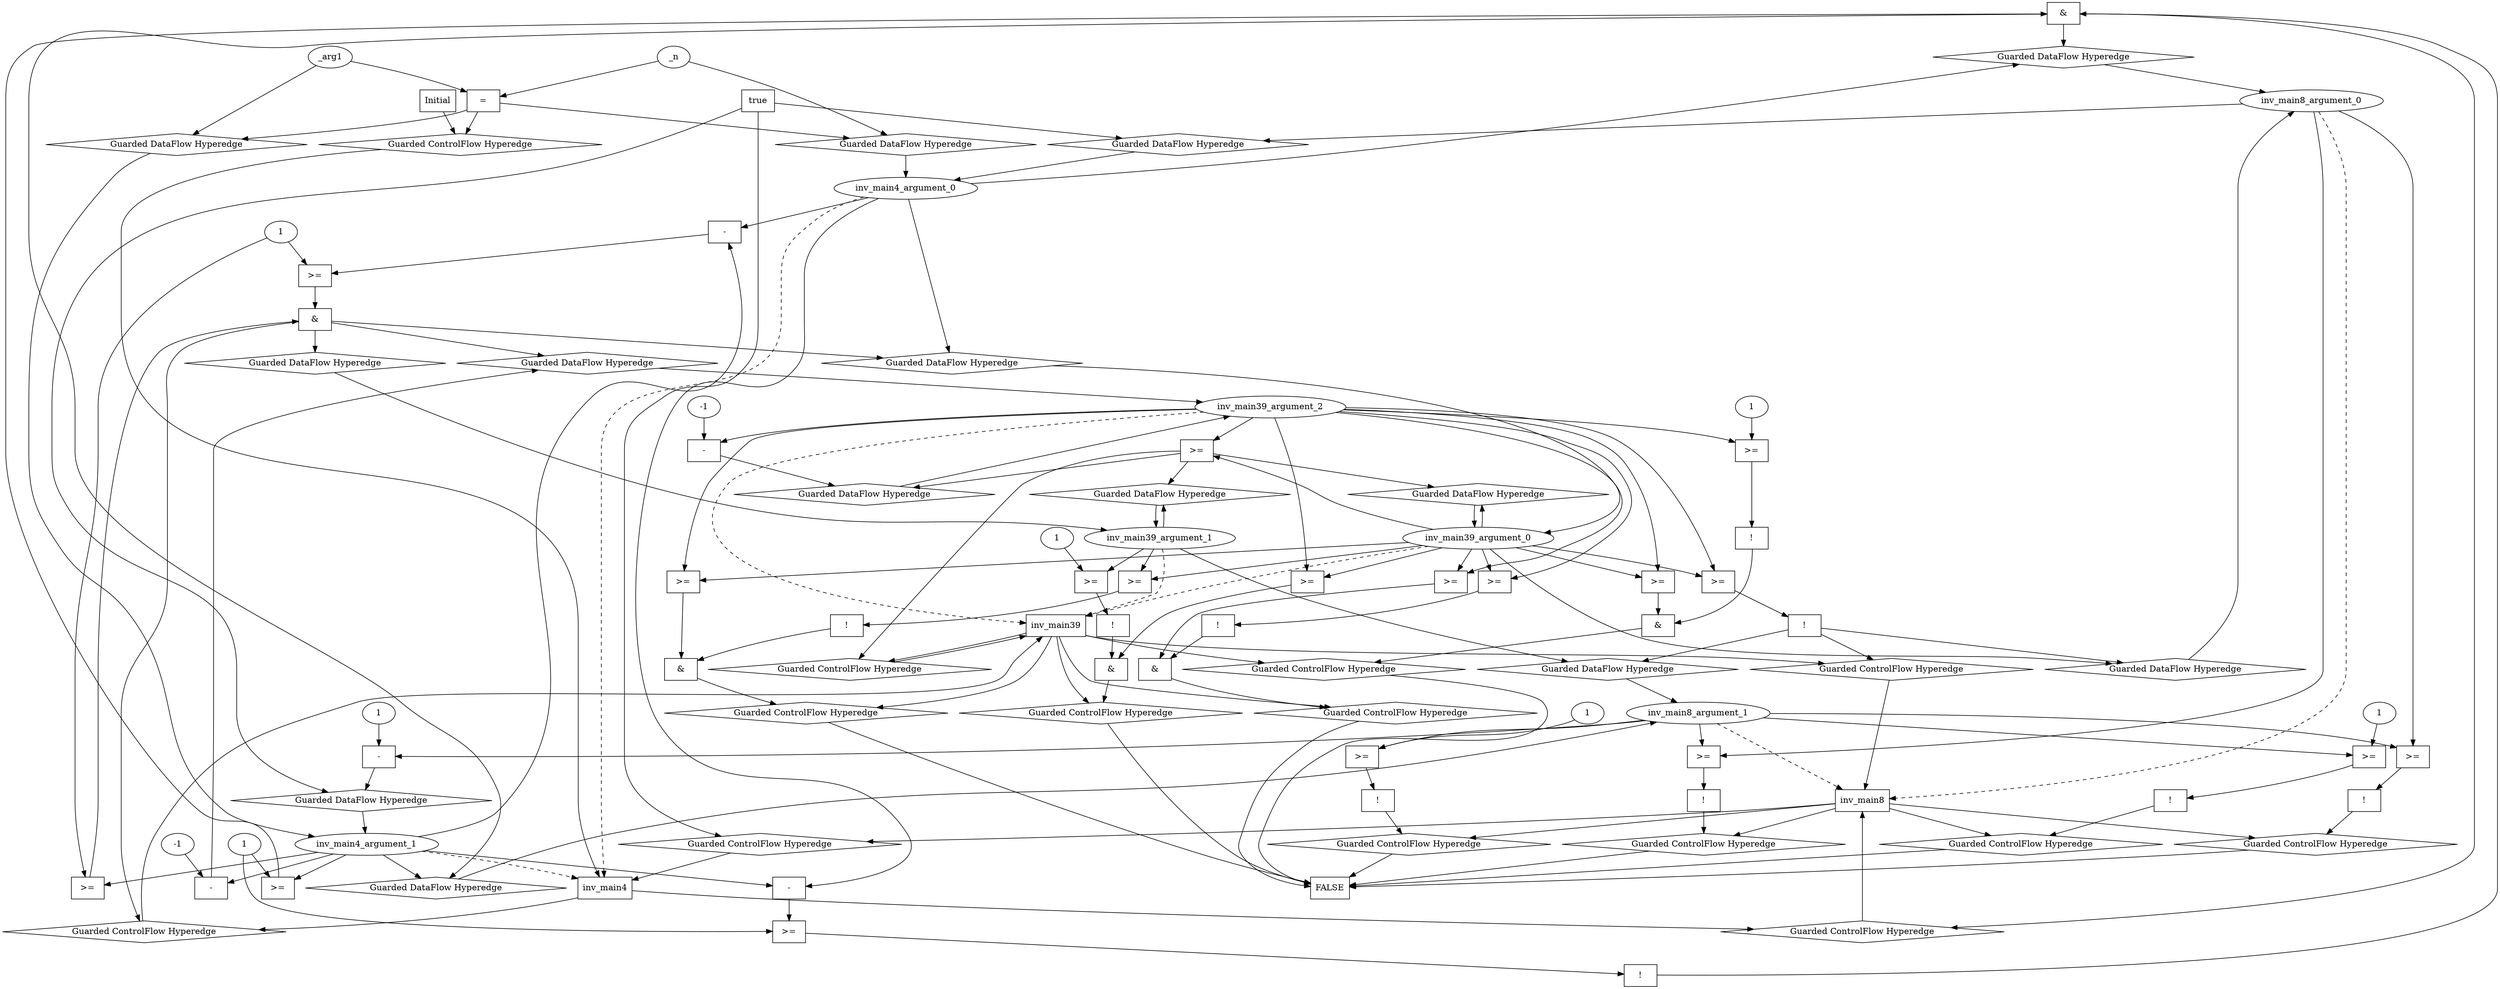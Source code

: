 digraph dag {
inv_main39 [label="inv_main39" shape="rect"];
inv_main4 [label="inv_main4" shape="rect"];
inv_main8 [label="inv_main8" shape="rect"];
FALSE [label="FALSE" shape="rect"];
Initial [label="Initial" shape="rect"];
ControlFowHyperEdge_0 [label="Guarded ControlFlow Hyperedge" shape="diamond"];
Initial -> ControlFowHyperEdge_0[label=""]
ControlFowHyperEdge_0 -> inv_main4[label=""]
ControlFowHyperEdge_1 [label="Guarded ControlFlow Hyperedge" shape="diamond"];
inv_main39 -> ControlFowHyperEdge_1[label=""]
ControlFowHyperEdge_1 -> inv_main8[label=""]
ControlFowHyperEdge_2 [label="Guarded ControlFlow Hyperedge" shape="diamond"];
inv_main4 -> ControlFowHyperEdge_2[label=""]
ControlFowHyperEdge_2 -> inv_main8[label=""]
ControlFowHyperEdge_3 [label="Guarded ControlFlow Hyperedge" shape="diamond"];
inv_main39 -> ControlFowHyperEdge_3[label=""]
ControlFowHyperEdge_3 -> inv_main39[label=""]
ControlFowHyperEdge_4 [label="Guarded ControlFlow Hyperedge" shape="diamond"];
inv_main8 -> ControlFowHyperEdge_4[label=""]
ControlFowHyperEdge_4 -> inv_main4[label=""]
ControlFowHyperEdge_5 [label="Guarded ControlFlow Hyperedge" shape="diamond"];
inv_main4 -> ControlFowHyperEdge_5[label=""]
ControlFowHyperEdge_5 -> inv_main39[label=""]
ControlFowHyperEdge_6 [label="Guarded ControlFlow Hyperedge" shape="diamond"];
inv_main39 -> ControlFowHyperEdge_6[label=""]
ControlFowHyperEdge_6 -> FALSE[label=""]
ControlFowHyperEdge_7 [label="Guarded ControlFlow Hyperedge" shape="diamond"];
inv_main39 -> ControlFowHyperEdge_7[label=""]
ControlFowHyperEdge_7 -> FALSE[label=""]
ControlFowHyperEdge_8 [label="Guarded ControlFlow Hyperedge" shape="diamond"];
inv_main39 -> ControlFowHyperEdge_8[label=""]
ControlFowHyperEdge_8 -> FALSE[label=""]
ControlFowHyperEdge_9 [label="Guarded ControlFlow Hyperedge" shape="diamond"];
inv_main39 -> ControlFowHyperEdge_9[label=""]
ControlFowHyperEdge_9 -> FALSE[label=""]
ControlFowHyperEdge_10 [label="Guarded ControlFlow Hyperedge" shape="diamond"];
inv_main8 -> ControlFowHyperEdge_10[label=""]
ControlFowHyperEdge_10 -> FALSE[label=""]
ControlFowHyperEdge_11 [label="Guarded ControlFlow Hyperedge" shape="diamond"];
inv_main8 -> ControlFowHyperEdge_11[label=""]
ControlFowHyperEdge_11 -> FALSE[label=""]
ControlFowHyperEdge_12 [label="Guarded ControlFlow Hyperedge" shape="diamond"];
inv_main8 -> ControlFowHyperEdge_12[label=""]
ControlFowHyperEdge_12 -> FALSE[label=""]
ControlFowHyperEdge_13 [label="Guarded ControlFlow Hyperedge" shape="diamond"];
inv_main8 -> ControlFowHyperEdge_13[label=""]
ControlFowHyperEdge_13 -> FALSE[label=""]
inv_main4_argument_0 [label="inv_main4_argument_0" shape="oval"];
inv_main4_argument_0 -> inv_main4[label="" style="dashed"]
inv_main4_argument_1 [label="inv_main4_argument_1" shape="oval"];
inv_main4_argument_1 -> inv_main4[label="" style="dashed"]
inv_main8_argument_0 [label="inv_main8_argument_0" shape="oval"];
inv_main8_argument_0 -> inv_main8[label="" style="dashed"]
inv_main8_argument_1 [label="inv_main8_argument_1" shape="oval"];
inv_main8_argument_1 -> inv_main8[label="" style="dashed"]
inv_main39_argument_0 [label="inv_main39_argument_0" shape="oval"];
inv_main39_argument_0 -> inv_main39[label="" style="dashed"]
inv_main39_argument_1 [label="inv_main39_argument_1" shape="oval"];
inv_main39_argument_1 -> inv_main39[label="" style="dashed"]
inv_main39_argument_2 [label="inv_main39_argument_2" shape="oval"];
inv_main39_argument_2 -> inv_main39[label="" style="dashed"]

xxxinv_main4___Initial_0xxxguard_0_node_0 [label="=" shape="rect"];
xxxinv_main4___Initial_0xxxdataFlow_0_node_0->xxxinv_main4___Initial_0xxxguard_0_node_0
xxxinv_main4___Initial_0xxxdataFlow1_node_0->xxxinv_main4___Initial_0xxxguard_0_node_0

xxxinv_main4___Initial_0xxxguard_0_node_0->ControlFowHyperEdge_0 [label=""];
xxxinv_main4___Initial_0xxxdataFlow_0_node_0 [label="_n"];

xxxinv_main4___Initial_0xxxdataFlow_0_node_0->DataFowHyperEdge_0_inv_main4_argument_0 [label=""];
xxxinv_main4___Initial_0xxxdataFlow1_node_0 [label="_arg1"];

xxxinv_main4___Initial_0xxxdataFlow1_node_0->DataFowHyperEdge_0_inv_main4_argument_1 [label=""];
xxxinv_main8___inv_main39_1xxxguard_0_node_0 [label="!" shape="rect"];
xxxinv_main8___inv_main39_1xxxguard_0_node_1 [label=">=" shape="rect"];
xxxinv_main8___inv_main39_1xxxguard_0_node_1->xxxinv_main8___inv_main39_1xxxguard_0_node_0
inv_main39_argument_0->xxxinv_main8___inv_main39_1xxxguard_0_node_1
inv_main39_argument_2->xxxinv_main8___inv_main39_1xxxguard_0_node_1

xxxinv_main8___inv_main39_1xxxguard_0_node_0->ControlFowHyperEdge_1 [label=""];
xxxinv_main8___inv_main4_2xxx_and [label="&" shape="rect"];
xxxinv_main8___inv_main4_2xxxguard_0_node_0 [label="!" shape="rect"];
xxxinv_main8___inv_main4_2xxxguard_0_node_1 [label=">=" shape="rect"];
xxxinv_main8___inv_main4_2xxxguard_0_node_2 [label="-" shape="rect"];
xxxinv_main8___inv_main4_2xxxguard_0_node_5 [label="1"];
xxxinv_main8___inv_main4_2xxxguard_0_node_1->xxxinv_main8___inv_main4_2xxxguard_0_node_0
xxxinv_main8___inv_main4_2xxxguard_0_node_2->xxxinv_main8___inv_main4_2xxxguard_0_node_1
xxxinv_main8___inv_main4_2xxxguard_0_node_5->xxxinv_main8___inv_main4_2xxxguard_0_node_1
inv_main4_argument_0->xxxinv_main8___inv_main4_2xxxguard_0_node_2
inv_main4_argument_1->xxxinv_main8___inv_main4_2xxxguard_0_node_2

xxxinv_main8___inv_main4_2xxxguard_0_node_0->xxxinv_main8___inv_main4_2xxx_and [label=""];
xxxinv_main8___inv_main4_2xxxguard1_node_0 [label=">=" shape="rect"];
inv_main4_argument_1->xxxinv_main8___inv_main4_2xxxguard1_node_0
xxxinv_main8___inv_main4_2xxxguard_0_node_5->xxxinv_main8___inv_main4_2xxxguard1_node_0

xxxinv_main8___inv_main4_2xxxguard1_node_0->xxxinv_main8___inv_main4_2xxx_and [label=""];
xxxinv_main8___inv_main4_2xxx_and->ControlFowHyperEdge_2 [label=""];
xxxinv_main39___inv_main39_3xxxguard_0_node_0 [label=">=" shape="rect"];
inv_main39_argument_0->xxxinv_main39___inv_main39_3xxxguard_0_node_0
inv_main39_argument_2->xxxinv_main39___inv_main39_3xxxguard_0_node_0

xxxinv_main39___inv_main39_3xxxguard_0_node_0->ControlFowHyperEdge_3 [label=""];
xxxinv_main39___inv_main39_3xxxdataFlow_0_node_0 [label="-" shape="rect"];
xxxinv_main39___inv_main39_3xxxdataFlow_0_node_2 [label="-1"];
inv_main39_argument_2->xxxinv_main39___inv_main39_3xxxdataFlow_0_node_0
xxxinv_main39___inv_main39_3xxxdataFlow_0_node_2->xxxinv_main39___inv_main39_3xxxdataFlow_0_node_0

xxxinv_main39___inv_main39_3xxxdataFlow_0_node_0->DataFowHyperEdge_3_inv_main39_argument_2 [label=""];
true_4 [label="true" shape="rect"];
true_4->ControlFowHyperEdge_4 [label=""];
xxxinv_main4___inv_main8_4xxxdataFlow_0_node_0 [label="-" shape="rect"];
xxxinv_main4___inv_main8_4xxxdataFlow_0_node_2 [label="1"];
inv_main8_argument_1->xxxinv_main4___inv_main8_4xxxdataFlow_0_node_0
xxxinv_main4___inv_main8_4xxxdataFlow_0_node_2->xxxinv_main4___inv_main8_4xxxdataFlow_0_node_0

xxxinv_main4___inv_main8_4xxxdataFlow_0_node_0->DataFowHyperEdge_4_inv_main4_argument_1 [label=""];
xxxinv_main39___inv_main4_5xxx_and [label="&" shape="rect"];
xxxinv_main39___inv_main4_5xxxguard_0_node_0 [label=">=" shape="rect"];
xxxinv_main39___inv_main4_5xxxguard_0_node_1 [label="-" shape="rect"];
xxxinv_main39___inv_main4_5xxxguard_0_node_4 [label="1"];
xxxinv_main39___inv_main4_5xxxguard_0_node_1->xxxinv_main39___inv_main4_5xxxguard_0_node_0
xxxinv_main39___inv_main4_5xxxguard_0_node_4->xxxinv_main39___inv_main4_5xxxguard_0_node_0
inv_main4_argument_0->xxxinv_main39___inv_main4_5xxxguard_0_node_1
inv_main4_argument_1->xxxinv_main39___inv_main4_5xxxguard_0_node_1

xxxinv_main39___inv_main4_5xxxguard_0_node_0->xxxinv_main39___inv_main4_5xxx_and [label=""];
xxxinv_main39___inv_main4_5xxxguard1_node_0 [label=">=" shape="rect"];
inv_main4_argument_1->xxxinv_main39___inv_main4_5xxxguard1_node_0
xxxinv_main39___inv_main4_5xxxguard_0_node_4->xxxinv_main39___inv_main4_5xxxguard1_node_0

xxxinv_main39___inv_main4_5xxxguard1_node_0->xxxinv_main39___inv_main4_5xxx_and [label=""];
xxxinv_main39___inv_main4_5xxx_and->ControlFowHyperEdge_5 [label=""];
xxxinv_main39___inv_main4_5xxxdataFlow_0_node_0 [label="-" shape="rect"];
xxxinv_main39___inv_main4_5xxxdataFlow_0_node_2 [label="-1"];
inv_main4_argument_1->xxxinv_main39___inv_main4_5xxxdataFlow_0_node_0
xxxinv_main39___inv_main4_5xxxdataFlow_0_node_2->xxxinv_main39___inv_main4_5xxxdataFlow_0_node_0

xxxinv_main39___inv_main4_5xxxdataFlow_0_node_0->DataFowHyperEdge_5_inv_main39_argument_2 [label=""];
xxxFALSE___inv_main39_6xxx_and [label="&" shape="rect"];
xxxFALSE___inv_main39_6xxxguard_0_node_0 [label="!" shape="rect"];
xxxFALSE___inv_main39_6xxxguard_0_node_1 [label=">=" shape="rect"];
xxxFALSE___inv_main39_6xxxguard_0_node_3 [label="1"];
xxxFALSE___inv_main39_6xxxguard_0_node_1->xxxFALSE___inv_main39_6xxxguard_0_node_0
inv_main39_argument_2->xxxFALSE___inv_main39_6xxxguard_0_node_1
xxxFALSE___inv_main39_6xxxguard_0_node_3->xxxFALSE___inv_main39_6xxxguard_0_node_1

xxxFALSE___inv_main39_6xxxguard_0_node_0->xxxFALSE___inv_main39_6xxx_and [label=""];
xxxFALSE___inv_main39_6xxxguard1_node_0 [label=">=" shape="rect"];
inv_main39_argument_0->xxxFALSE___inv_main39_6xxxguard1_node_0
inv_main39_argument_2->xxxFALSE___inv_main39_6xxxguard1_node_0

xxxFALSE___inv_main39_6xxxguard1_node_0->xxxFALSE___inv_main39_6xxx_and [label=""];
xxxFALSE___inv_main39_6xxx_and->ControlFowHyperEdge_6 [label=""];
xxxFALSE___inv_main39_7xxx_and [label="&" shape="rect"];
xxxFALSE___inv_main39_7xxxguard_0_node_0 [label="!" shape="rect"];
xxxFALSE___inv_main39_7xxxguard_0_node_1 [label=">=" shape="rect"];
xxxFALSE___inv_main39_7xxxguard_0_node_1->xxxFALSE___inv_main39_7xxxguard_0_node_0
inv_main39_argument_0->xxxFALSE___inv_main39_7xxxguard_0_node_1
inv_main39_argument_2->xxxFALSE___inv_main39_7xxxguard_0_node_1

xxxFALSE___inv_main39_7xxxguard_0_node_0->xxxFALSE___inv_main39_7xxx_and [label=""];
xxxFALSE___inv_main39_7xxxguard1_node_0 [label=">=" shape="rect"];
inv_main39_argument_0->xxxFALSE___inv_main39_7xxxguard1_node_0
inv_main39_argument_2->xxxFALSE___inv_main39_7xxxguard1_node_0

xxxFALSE___inv_main39_7xxxguard1_node_0->xxxFALSE___inv_main39_7xxx_and [label=""];
xxxFALSE___inv_main39_7xxx_and->ControlFowHyperEdge_7 [label=""];
xxxFALSE___inv_main39_8xxx_and [label="&" shape="rect"];
xxxFALSE___inv_main39_8xxxguard_0_node_0 [label="!" shape="rect"];
xxxFALSE___inv_main39_8xxxguard_0_node_1 [label=">=" shape="rect"];
xxxFALSE___inv_main39_8xxxguard_0_node_3 [label="1"];
xxxFALSE___inv_main39_8xxxguard_0_node_1->xxxFALSE___inv_main39_8xxxguard_0_node_0
inv_main39_argument_1->xxxFALSE___inv_main39_8xxxguard_0_node_1
xxxFALSE___inv_main39_8xxxguard_0_node_3->xxxFALSE___inv_main39_8xxxguard_0_node_1

xxxFALSE___inv_main39_8xxxguard_0_node_0->xxxFALSE___inv_main39_8xxx_and [label=""];
xxxFALSE___inv_main39_8xxxguard1_node_0 [label=">=" shape="rect"];
inv_main39_argument_0->xxxFALSE___inv_main39_8xxxguard1_node_0
inv_main39_argument_2->xxxFALSE___inv_main39_8xxxguard1_node_0

xxxFALSE___inv_main39_8xxxguard1_node_0->xxxFALSE___inv_main39_8xxx_and [label=""];
xxxFALSE___inv_main39_8xxx_and->ControlFowHyperEdge_8 [label=""];
xxxFALSE___inv_main39_9xxx_and [label="&" shape="rect"];
xxxFALSE___inv_main39_9xxxguard_0_node_0 [label="!" shape="rect"];
xxxFALSE___inv_main39_9xxxguard_0_node_1 [label=">=" shape="rect"];
xxxFALSE___inv_main39_9xxxguard_0_node_1->xxxFALSE___inv_main39_9xxxguard_0_node_0
inv_main39_argument_0->xxxFALSE___inv_main39_9xxxguard_0_node_1
inv_main39_argument_1->xxxFALSE___inv_main39_9xxxguard_0_node_1

xxxFALSE___inv_main39_9xxxguard_0_node_0->xxxFALSE___inv_main39_9xxx_and [label=""];
xxxFALSE___inv_main39_9xxxguard1_node_0 [label=">=" shape="rect"];
inv_main39_argument_0->xxxFALSE___inv_main39_9xxxguard1_node_0
inv_main39_argument_2->xxxFALSE___inv_main39_9xxxguard1_node_0

xxxFALSE___inv_main39_9xxxguard1_node_0->xxxFALSE___inv_main39_9xxx_and [label=""];
xxxFALSE___inv_main39_9xxx_and->ControlFowHyperEdge_9 [label=""];
xxxFALSE___inv_main8_10xxxguard_0_node_0 [label="!" shape="rect"];
xxxFALSE___inv_main8_10xxxguard_0_node_1 [label=">=" shape="rect"];
xxxFALSE___inv_main8_10xxxguard_0_node_3 [label="1"];
xxxFALSE___inv_main8_10xxxguard_0_node_1->xxxFALSE___inv_main8_10xxxguard_0_node_0
inv_main8_argument_1->xxxFALSE___inv_main8_10xxxguard_0_node_1
xxxFALSE___inv_main8_10xxxguard_0_node_3->xxxFALSE___inv_main8_10xxxguard_0_node_1

xxxFALSE___inv_main8_10xxxguard_0_node_0->ControlFowHyperEdge_10 [label=""];
xxxFALSE___inv_main8_11xxxguard_0_node_0 [label="!" shape="rect"];
xxxFALSE___inv_main8_11xxxguard_0_node_1 [label=">=" shape="rect"];
xxxFALSE___inv_main8_11xxxguard_0_node_1->xxxFALSE___inv_main8_11xxxguard_0_node_0
inv_main8_argument_0->xxxFALSE___inv_main8_11xxxguard_0_node_1
inv_main8_argument_1->xxxFALSE___inv_main8_11xxxguard_0_node_1

xxxFALSE___inv_main8_11xxxguard_0_node_0->ControlFowHyperEdge_11 [label=""];
xxxFALSE___inv_main8_12xxxguard_0_node_0 [label="!" shape="rect"];
xxxFALSE___inv_main8_12xxxguard_0_node_1 [label=">=" shape="rect"];
xxxFALSE___inv_main8_12xxxguard_0_node_3 [label="1"];
xxxFALSE___inv_main8_12xxxguard_0_node_1->xxxFALSE___inv_main8_12xxxguard_0_node_0
inv_main8_argument_1->xxxFALSE___inv_main8_12xxxguard_0_node_1
xxxFALSE___inv_main8_12xxxguard_0_node_3->xxxFALSE___inv_main8_12xxxguard_0_node_1

xxxFALSE___inv_main8_12xxxguard_0_node_0->ControlFowHyperEdge_12 [label=""];
xxxFALSE___inv_main8_13xxxguard_0_node_0 [label="!" shape="rect"];
xxxFALSE___inv_main8_13xxxguard_0_node_1 [label=">=" shape="rect"];
xxxFALSE___inv_main8_13xxxguard_0_node_1->xxxFALSE___inv_main8_13xxxguard_0_node_0
inv_main8_argument_0->xxxFALSE___inv_main8_13xxxguard_0_node_1
inv_main8_argument_1->xxxFALSE___inv_main8_13xxxguard_0_node_1

xxxFALSE___inv_main8_13xxxguard_0_node_0->ControlFowHyperEdge_13 [label=""];
DataFowHyperEdge_0_inv_main4_argument_0 [label="Guarded DataFlow Hyperedge" shape="diamond"];
DataFowHyperEdge_0_inv_main4_argument_0 -> inv_main4_argument_0[label=""]
xxxinv_main4___Initial_0xxxguard_0_node_0 -> DataFowHyperEdge_0_inv_main4_argument_0[label=""]
DataFowHyperEdge_0_inv_main4_argument_1 [label="Guarded DataFlow Hyperedge" shape="diamond"];
DataFowHyperEdge_0_inv_main4_argument_1 -> inv_main4_argument_1[label=""]
xxxinv_main4___Initial_0xxxguard_0_node_0 -> DataFowHyperEdge_0_inv_main4_argument_1[label=""]
DataFowHyperEdge_1_inv_main8_argument_0 [label="Guarded DataFlow Hyperedge" shape="diamond"];
DataFowHyperEdge_1_inv_main8_argument_0 -> inv_main8_argument_0[label=""]
xxxinv_main8___inv_main39_1xxxguard_0_node_0 -> DataFowHyperEdge_1_inv_main8_argument_0[label=""]
DataFowHyperEdge_1_inv_main8_argument_1 [label="Guarded DataFlow Hyperedge" shape="diamond"];
DataFowHyperEdge_1_inv_main8_argument_1 -> inv_main8_argument_1[label=""]
xxxinv_main8___inv_main39_1xxxguard_0_node_0 -> DataFowHyperEdge_1_inv_main8_argument_1[label=""]
DataFowHyperEdge_2_inv_main8_argument_0 [label="Guarded DataFlow Hyperedge" shape="diamond"];
DataFowHyperEdge_2_inv_main8_argument_0 -> inv_main8_argument_0[label=""]
xxxinv_main8___inv_main4_2xxx_and -> DataFowHyperEdge_2_inv_main8_argument_0[label=""]
DataFowHyperEdge_2_inv_main8_argument_1 [label="Guarded DataFlow Hyperedge" shape="diamond"];
DataFowHyperEdge_2_inv_main8_argument_1 -> inv_main8_argument_1[label=""]
xxxinv_main8___inv_main4_2xxx_and -> DataFowHyperEdge_2_inv_main8_argument_1[label=""]
DataFowHyperEdge_3_inv_main39_argument_0 [label="Guarded DataFlow Hyperedge" shape="diamond"];
DataFowHyperEdge_3_inv_main39_argument_0 -> inv_main39_argument_0[label=""]
xxxinv_main39___inv_main39_3xxxguard_0_node_0 -> DataFowHyperEdge_3_inv_main39_argument_0[label=""]
DataFowHyperEdge_3_inv_main39_argument_1 [label="Guarded DataFlow Hyperedge" shape="diamond"];
DataFowHyperEdge_3_inv_main39_argument_1 -> inv_main39_argument_1[label=""]
xxxinv_main39___inv_main39_3xxxguard_0_node_0 -> DataFowHyperEdge_3_inv_main39_argument_1[label=""]
DataFowHyperEdge_3_inv_main39_argument_2 [label="Guarded DataFlow Hyperedge" shape="diamond"];
DataFowHyperEdge_3_inv_main39_argument_2 -> inv_main39_argument_2[label=""]
xxxinv_main39___inv_main39_3xxxguard_0_node_0 -> DataFowHyperEdge_3_inv_main39_argument_2[label=""]
DataFowHyperEdge_4_inv_main4_argument_0 [label="Guarded DataFlow Hyperedge" shape="diamond"];
DataFowHyperEdge_4_inv_main4_argument_0 -> inv_main4_argument_0[label=""]
true_4->DataFowHyperEdge_4_inv_main4_argument_0 [label=""];
DataFowHyperEdge_4_inv_main4_argument_1 [label="Guarded DataFlow Hyperedge" shape="diamond"];
DataFowHyperEdge_4_inv_main4_argument_1 -> inv_main4_argument_1[label=""]
true_4->DataFowHyperEdge_4_inv_main4_argument_1 [label=""];
DataFowHyperEdge_5_inv_main39_argument_0 [label="Guarded DataFlow Hyperedge" shape="diamond"];
DataFowHyperEdge_5_inv_main39_argument_0 -> inv_main39_argument_0[label=""]
xxxinv_main39___inv_main4_5xxx_and -> DataFowHyperEdge_5_inv_main39_argument_0[label=""]
DataFowHyperEdge_5_inv_main39_argument_1 [label="Guarded DataFlow Hyperedge" shape="diamond"];
DataFowHyperEdge_5_inv_main39_argument_1 -> inv_main39_argument_1[label=""]
xxxinv_main39___inv_main4_5xxx_and -> DataFowHyperEdge_5_inv_main39_argument_1[label=""]
DataFowHyperEdge_5_inv_main39_argument_2 [label="Guarded DataFlow Hyperedge" shape="diamond"];
DataFowHyperEdge_5_inv_main39_argument_2 -> inv_main39_argument_2[label=""]
xxxinv_main39___inv_main4_5xxx_and -> DataFowHyperEdge_5_inv_main39_argument_2[label=""]
inv_main39_argument_0 -> DataFowHyperEdge_1_inv_main8_argument_0[label=""]
inv_main39_argument_1 -> DataFowHyperEdge_1_inv_main8_argument_1[label=""]
inv_main4_argument_0 -> DataFowHyperEdge_2_inv_main8_argument_0[label=""]
inv_main4_argument_1 -> DataFowHyperEdge_2_inv_main8_argument_1[label=""]
inv_main39_argument_0 -> DataFowHyperEdge_3_inv_main39_argument_0[label=""]
inv_main39_argument_1 -> DataFowHyperEdge_3_inv_main39_argument_1[label=""]
inv_main8_argument_0 -> DataFowHyperEdge_4_inv_main4_argument_0[label=""]
inv_main4_argument_0 -> DataFowHyperEdge_5_inv_main39_argument_0[label=""]
}
